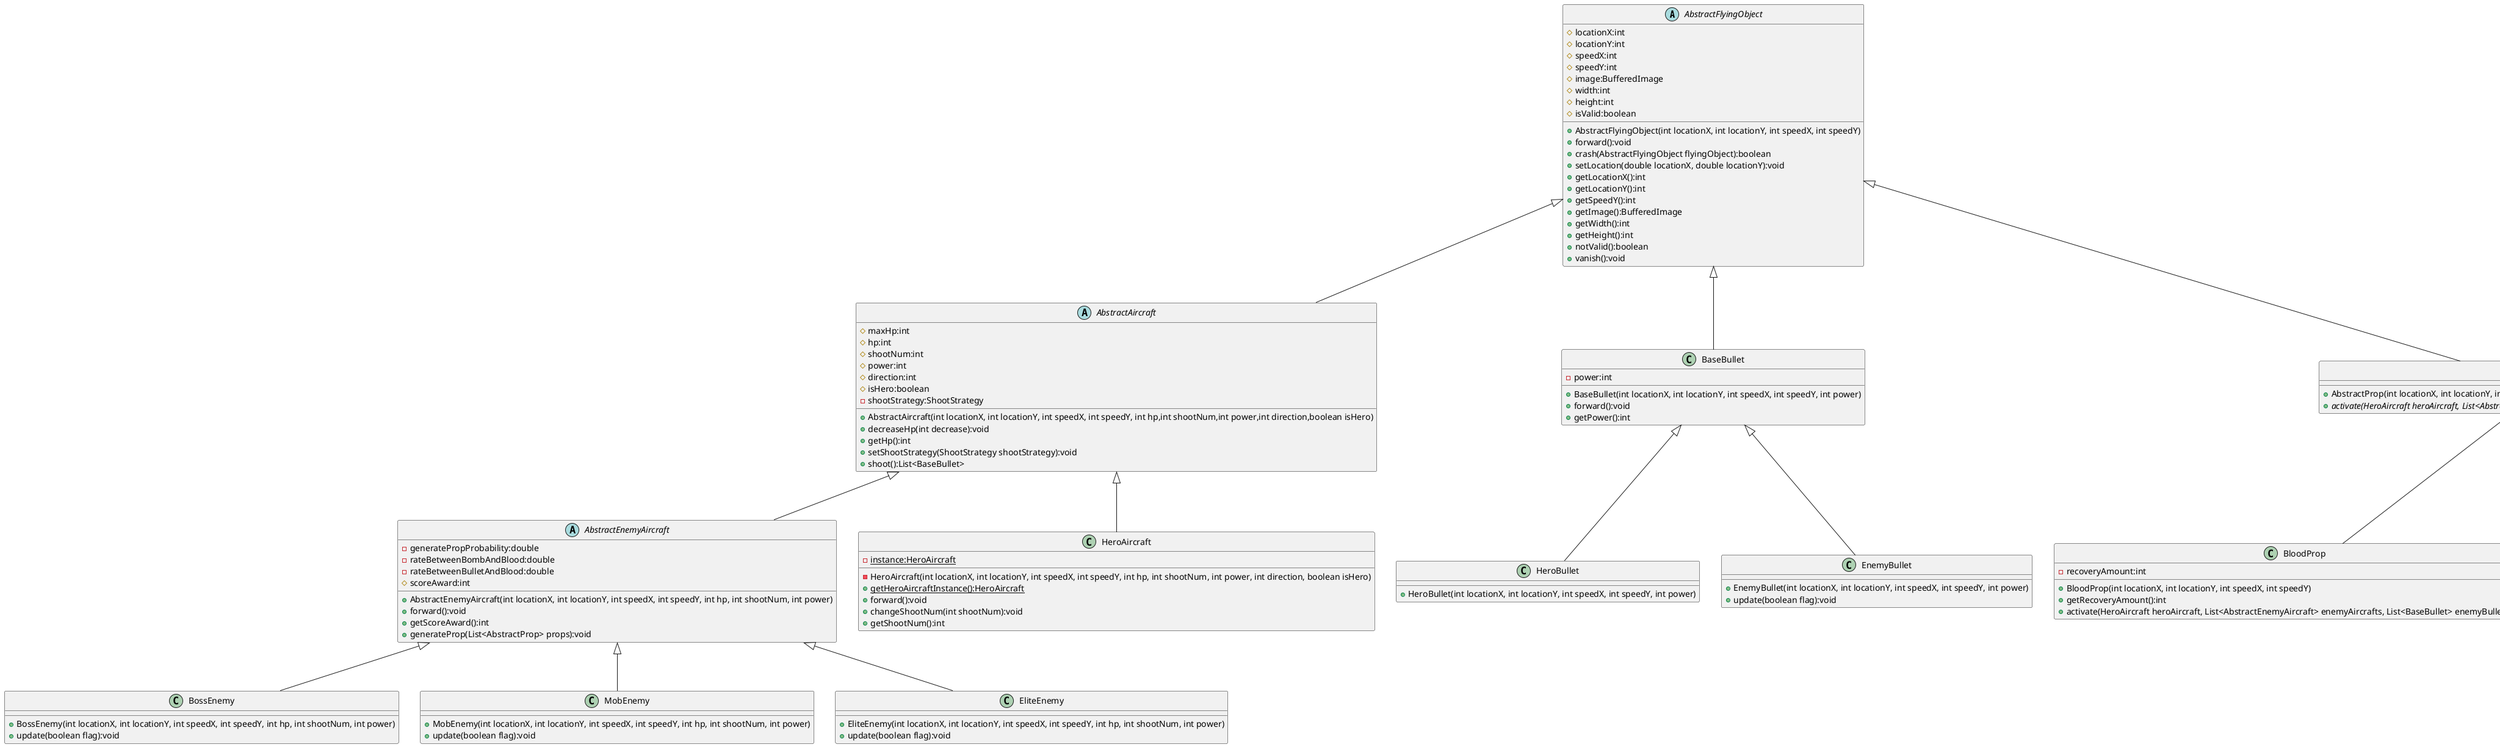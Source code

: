 @startuml
'https://plantuml.com/class-diagram
'类继承关系 uml类图

abstract class AbstractFlyingObject
{
    # locationX:int
    # locationY:int
    # speedX:int
    # speedY:int
    # image:BufferedImage
    # width:int
    # height:int
    # isValid:boolean

    + AbstractFlyingObject(int locationX, int locationY, int speedX, int speedY)
    + forward():void
    + crash(AbstractFlyingObject flyingObject):boolean
    + setLocation(double locationX, double locationY):void
    + getLocationX():int
    + getLocationY():int
    + getSpeedY():int
    + getImage():BufferedImage
    + getWidth():int
    + getHeight():int
    + notValid():boolean
    + vanish():void
}
abstract class AbstractAircraft
{
	# maxHp:int
    # hp:int
    # shootNum:int
    # power:int
    # direction:int
    # isHero:boolean
    - shootStrategy:ShootStrategy
    + AbstractAircraft(int locationX, int locationY, int speedX, int speedY, int hp,int shootNum,int power,int direction,boolean isHero)
    + decreaseHp(int decrease):void
    + getHp():int
    + setShootStrategy(ShootStrategy shootStrategy):void
    + shoot():List<BaseBullet>
 }

class BaseBullet
{
    - power:int
    + BaseBullet(int locationX, int locationY, int speedX, int speedY, int power)
    + forward():void
	+ getPower():int
}

abstract class AbstractProp{
    + AbstractProp(int locationX, int locationY, int speedX, int speedY)
    + {abstract} activate(HeroAircraft heroAircraft, List<AbstractEnemyAircraft> enemyAircrafts, List<BaseBullet> enemyBullets):void
}

abstract class AbstractEnemyAircraft{
    - generatePropProbability:double
    - rateBetweenBombAndBlood:double
    - rateBetweenBulletAndBlood:double
    # scoreAward:int
    + AbstractEnemyAircraft(int locationX, int locationY, int speedX, int speedY, int hp, int shootNum, int power)
    + forward():void
    + getScoreAward():int
    + generateProp(List<AbstractProp> props):void
}

AbstractFlyingObject <|-- AbstractAircraft
AbstractFlyingObject <|-- BaseBullet
AbstractFlyingObject <|-- AbstractProp

AbstractAircraft <|-- HeroAircraft
AbstractEnemyAircraft <|-- BossEnemy
AbstractEnemyAircraft <|-- MobEnemy
AbstractEnemyAircraft <|-- EliteEnemy

AbstractAircraft <|-- AbstractEnemyAircraft

BaseBullet <|-- HeroBullet
BaseBullet <|-- EnemyBullet

AbstractProp <|-- BloodProp
AbstractProp <|-- BombProp
AbstractProp <|-- BulletProp

class HeroAircraft {
    - {static} instance:HeroAircraft
    - HeroAircraft(int locationX, int locationY, int speedX, int speedY, int hp, int shootNum, int power, int direction, boolean isHero)
    + {static} getHeroAircraftInstance():HeroAircraft
    + forward():void
    + changeShootNum(int shootNum):void
    + getShootNum():int
}

class MobEnemy {
    + MobEnemy(int locationX, int locationY, int speedX, int speedY, int hp, int shootNum, int power)
    + update(boolean flag):void
}

class EliteEnemy {
    + EliteEnemy(int locationX, int locationY, int speedX, int speedY, int hp, int shootNum, int power)
    + update(boolean flag):void
}

class BossEnemy {
    + BossEnemy(int locationX, int locationY, int speedX, int speedY, int hp, int shootNum, int power)
    + update(boolean flag):void
}

class HeroBullet {
    + HeroBullet(int locationX, int locationY, int speedX, int speedY, int power)
}

class EnemyBullet {
    + EnemyBullet(int locationX, int locationY, int speedX, int speedY, int power)
    + update(boolean flag):void
}

class BloodProp {
    - recoveryAmount:int
    + BloodProp(int locationX, int locationY, int speedX, int speedY)
    + getRecoveryAmount():int
    + activate(HeroAircraft heroAircraft, List<AbstractEnemyAircraft> enemyAircrafts, List<BaseBullet> enemyBullets):void
}

class BombProp {
    - subscribers:List<Observer>
    - scoresAward:int
    - propsGenerated:List<AbstractProp>
    + BombProp(int locationX, int locationY, int speedX, int speedY)
    + addSubscriber(Observer observer):void
    + removeAllSubscriber():void
    + activate(HeroAircraft heroAircraft, List<AbstractEnemyAircraft> enemyAircrafts, List<BaseBullet> enemyBullets):void
    + notifyAllSubscribers():void
    + getScoresAward():int
    + getPropsGenerated():List<AbstractProp>
}

class BulletProp {
    + BulletProp(int locationX, int locationY, int speedX, int speedY)
    + activate(HeroAircraft heroAircraft, List<AbstractEnemyAircraft> enemyAircrafts, List<BaseBullet> enemyBullets):void

}

@enduml